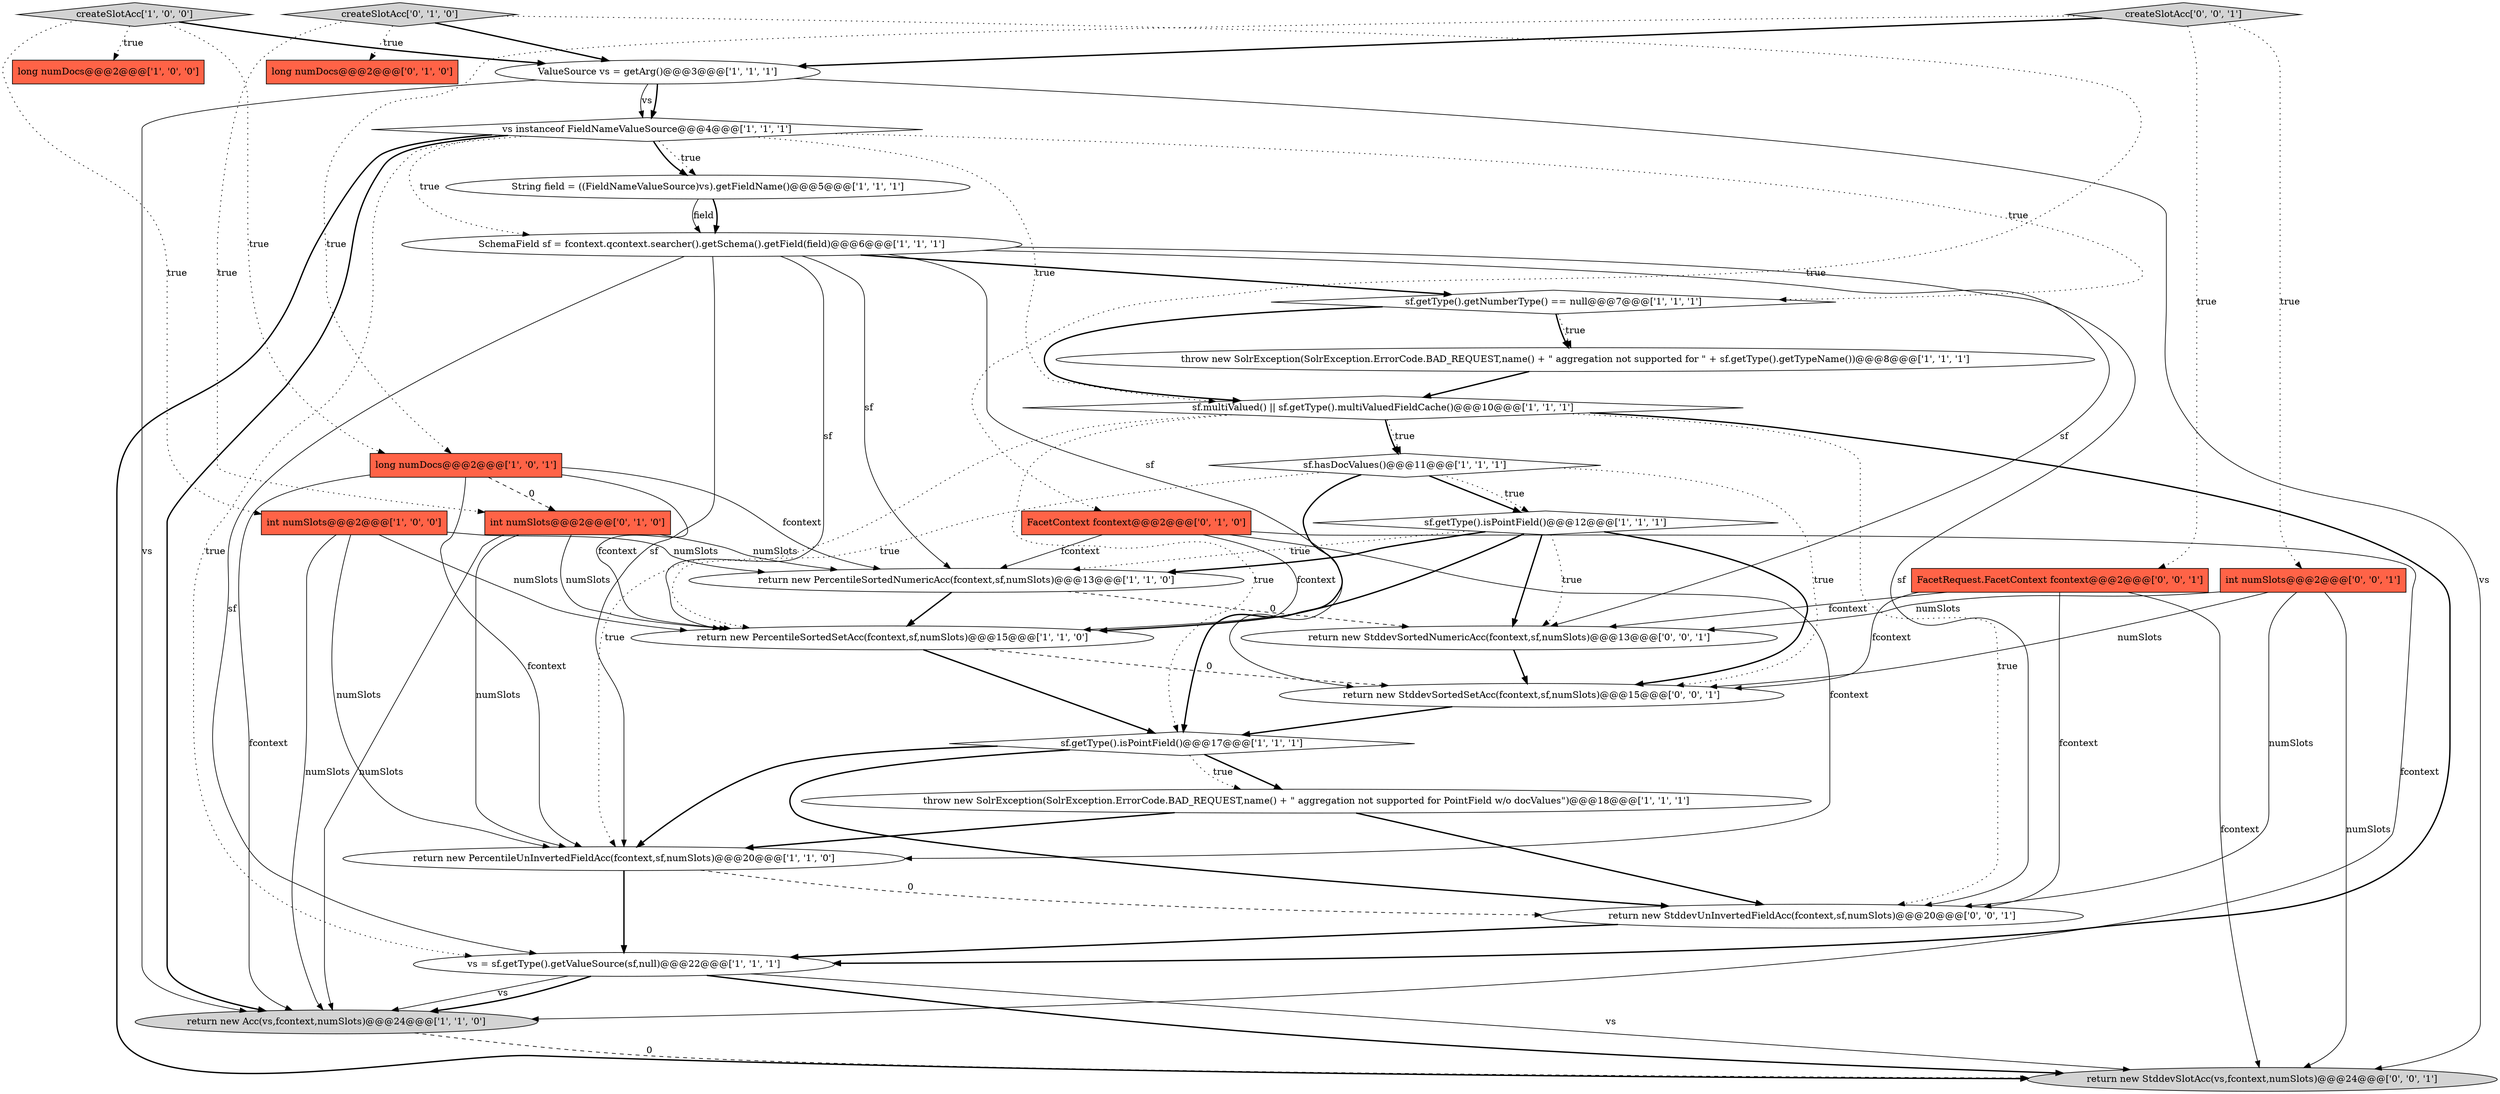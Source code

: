 digraph {
6 [style = filled, label = "sf.multiValued() || sf.getType().multiValuedFieldCache()@@@10@@@['1', '1', '1']", fillcolor = white, shape = diamond image = "AAA0AAABBB1BBB"];
13 [style = filled, label = "vs = sf.getType().getValueSource(sf,null)@@@22@@@['1', '1', '1']", fillcolor = white, shape = ellipse image = "AAA0AAABBB1BBB"];
8 [style = filled, label = "vs instanceof FieldNameValueSource@@@4@@@['1', '1', '1']", fillcolor = white, shape = diamond image = "AAA0AAABBB1BBB"];
5 [style = filled, label = "int numSlots@@@2@@@['1', '0', '0']", fillcolor = tomato, shape = box image = "AAA0AAABBB1BBB"];
4 [style = filled, label = "sf.getType().isPointField()@@@17@@@['1', '1', '1']", fillcolor = white, shape = diamond image = "AAA0AAABBB1BBB"];
30 [style = filled, label = "return new StddevSlotAcc(vs,fcontext,numSlots)@@@24@@@['0', '0', '1']", fillcolor = lightgray, shape = ellipse image = "AAA0AAABBB3BBB"];
11 [style = filled, label = "String field = ((FieldNameValueSource)vs).getFieldName()@@@5@@@['1', '1', '1']", fillcolor = white, shape = ellipse image = "AAA0AAABBB1BBB"];
16 [style = filled, label = "long numDocs@@@2@@@['1', '0', '0']", fillcolor = tomato, shape = box image = "AAA0AAABBB1BBB"];
26 [style = filled, label = "return new StddevUnInvertedFieldAcc(fcontext,sf,numSlots)@@@20@@@['0', '0', '1']", fillcolor = white, shape = ellipse image = "AAA0AAABBB3BBB"];
2 [style = filled, label = "sf.getType().getNumberType() == null@@@7@@@['1', '1', '1']", fillcolor = white, shape = diamond image = "AAA0AAABBB1BBB"];
27 [style = filled, label = "FacetRequest.FacetContext fcontext@@@2@@@['0', '0', '1']", fillcolor = tomato, shape = box image = "AAA0AAABBB3BBB"];
19 [style = filled, label = "throw new SolrException(SolrException.ErrorCode.BAD_REQUEST,name() + \" aggregation not supported for PointField w/o docValues\")@@@18@@@['1', '1', '1']", fillcolor = white, shape = ellipse image = "AAA0AAABBB1BBB"];
3 [style = filled, label = "throw new SolrException(SolrException.ErrorCode.BAD_REQUEST,name() + \" aggregation not supported for \" + sf.getType().getTypeName())@@@8@@@['1', '1', '1']", fillcolor = white, shape = ellipse image = "AAA0AAABBB1BBB"];
15 [style = filled, label = "SchemaField sf = fcontext.qcontext.searcher().getSchema().getField(field)@@@6@@@['1', '1', '1']", fillcolor = white, shape = ellipse image = "AAA0AAABBB1BBB"];
20 [style = filled, label = "FacetContext fcontext@@@2@@@['0', '1', '0']", fillcolor = tomato, shape = box image = "AAA0AAABBB2BBB"];
12 [style = filled, label = "sf.hasDocValues()@@@11@@@['1', '1', '1']", fillcolor = white, shape = diamond image = "AAA0AAABBB1BBB"];
24 [style = filled, label = "return new StddevSortedSetAcc(fcontext,sf,numSlots)@@@15@@@['0', '0', '1']", fillcolor = white, shape = ellipse image = "AAA0AAABBB3BBB"];
28 [style = filled, label = "createSlotAcc['0', '0', '1']", fillcolor = lightgray, shape = diamond image = "AAA0AAABBB3BBB"];
7 [style = filled, label = "createSlotAcc['1', '0', '0']", fillcolor = lightgray, shape = diamond image = "AAA0AAABBB1BBB"];
14 [style = filled, label = "return new PercentileUnInvertedFieldAcc(fcontext,sf,numSlots)@@@20@@@['1', '1', '0']", fillcolor = white, shape = ellipse image = "AAA0AAABBB1BBB"];
18 [style = filled, label = "long numDocs@@@2@@@['1', '0', '1']", fillcolor = tomato, shape = box image = "AAA0AAABBB1BBB"];
9 [style = filled, label = "return new PercentileSortedNumericAcc(fcontext,sf,numSlots)@@@13@@@['1', '1', '0']", fillcolor = white, shape = ellipse image = "AAA0AAABBB1BBB"];
23 [style = filled, label = "int numSlots@@@2@@@['0', '1', '0']", fillcolor = tomato, shape = box image = "AAA1AAABBB2BBB"];
0 [style = filled, label = "return new Acc(vs,fcontext,numSlots)@@@24@@@['1', '1', '0']", fillcolor = lightgray, shape = ellipse image = "AAA0AAABBB1BBB"];
17 [style = filled, label = "return new PercentileSortedSetAcc(fcontext,sf,numSlots)@@@15@@@['1', '1', '0']", fillcolor = white, shape = ellipse image = "AAA0AAABBB1BBB"];
22 [style = filled, label = "long numDocs@@@2@@@['0', '1', '0']", fillcolor = tomato, shape = box image = "AAA0AAABBB2BBB"];
10 [style = filled, label = "ValueSource vs = getArg()@@@3@@@['1', '1', '1']", fillcolor = white, shape = ellipse image = "AAA0AAABBB1BBB"];
1 [style = filled, label = "sf.getType().isPointField()@@@12@@@['1', '1', '1']", fillcolor = white, shape = diamond image = "AAA0AAABBB1BBB"];
25 [style = filled, label = "return new StddevSortedNumericAcc(fcontext,sf,numSlots)@@@13@@@['0', '0', '1']", fillcolor = white, shape = ellipse image = "AAA0AAABBB3BBB"];
21 [style = filled, label = "createSlotAcc['0', '1', '0']", fillcolor = lightgray, shape = diamond image = "AAA0AAABBB2BBB"];
29 [style = filled, label = "int numSlots@@@2@@@['0', '0', '1']", fillcolor = tomato, shape = box image = "AAA0AAABBB3BBB"];
15->17 [style = solid, label="sf"];
7->18 [style = dotted, label="true"];
4->26 [style = bold, label=""];
21->22 [style = dotted, label="true"];
12->1 [style = bold, label=""];
29->24 [style = solid, label="numSlots"];
29->25 [style = solid, label="numSlots"];
18->23 [style = dashed, label="0"];
3->6 [style = bold, label=""];
15->14 [style = solid, label="sf"];
17->4 [style = bold, label=""];
10->0 [style = solid, label="vs"];
23->9 [style = solid, label="numSlots"];
6->4 [style = dotted, label="true"];
4->19 [style = bold, label=""];
8->15 [style = dotted, label="true"];
9->17 [style = bold, label=""];
1->17 [style = bold, label=""];
6->12 [style = bold, label=""];
18->17 [style = solid, label="fcontext"];
18->14 [style = solid, label="fcontext"];
17->24 [style = dashed, label="0"];
5->17 [style = solid, label="numSlots"];
8->13 [style = dotted, label="true"];
20->14 [style = solid, label="fcontext"];
12->24 [style = dotted, label="true"];
8->11 [style = dotted, label="true"];
13->0 [style = solid, label="vs"];
2->3 [style = dotted, label="true"];
1->9 [style = bold, label=""];
26->13 [style = bold, label=""];
1->9 [style = dotted, label="true"];
5->9 [style = solid, label="numSlots"];
13->0 [style = bold, label=""];
27->30 [style = solid, label="fcontext"];
1->25 [style = dotted, label="true"];
14->13 [style = bold, label=""];
27->24 [style = solid, label="fcontext"];
15->26 [style = solid, label="sf"];
21->20 [style = dotted, label="true"];
29->26 [style = solid, label="numSlots"];
1->25 [style = bold, label=""];
15->2 [style = bold, label=""];
2->3 [style = bold, label=""];
7->5 [style = dotted, label="true"];
9->25 [style = dashed, label="0"];
20->0 [style = solid, label="fcontext"];
4->19 [style = dotted, label="true"];
19->26 [style = bold, label=""];
28->10 [style = bold, label=""];
19->14 [style = bold, label=""];
6->12 [style = dotted, label="true"];
27->25 [style = solid, label="fcontext"];
8->30 [style = bold, label=""];
12->1 [style = dotted, label="true"];
28->29 [style = dotted, label="true"];
5->14 [style = solid, label="numSlots"];
8->0 [style = bold, label=""];
5->0 [style = solid, label="numSlots"];
20->9 [style = solid, label="fcontext"];
13->30 [style = solid, label="vs"];
12->4 [style = bold, label=""];
24->4 [style = bold, label=""];
8->6 [style = dotted, label="true"];
10->8 [style = bold, label=""];
15->9 [style = solid, label="sf"];
6->26 [style = dotted, label="true"];
6->14 [style = dotted, label="true"];
8->2 [style = dotted, label="true"];
15->13 [style = solid, label="sf"];
11->15 [style = bold, label=""];
21->23 [style = dotted, label="true"];
28->27 [style = dotted, label="true"];
1->24 [style = bold, label=""];
21->10 [style = bold, label=""];
11->15 [style = solid, label="field"];
20->17 [style = solid, label="fcontext"];
27->26 [style = solid, label="fcontext"];
2->6 [style = bold, label=""];
7->16 [style = dotted, label="true"];
18->9 [style = solid, label="fcontext"];
18->0 [style = solid, label="fcontext"];
15->24 [style = solid, label="sf"];
13->30 [style = bold, label=""];
7->10 [style = bold, label=""];
10->30 [style = solid, label="vs"];
25->24 [style = bold, label=""];
23->0 [style = solid, label="numSlots"];
6->13 [style = bold, label=""];
23->14 [style = solid, label="numSlots"];
14->26 [style = dashed, label="0"];
12->17 [style = dotted, label="true"];
8->11 [style = bold, label=""];
15->25 [style = solid, label="sf"];
29->30 [style = solid, label="numSlots"];
0->30 [style = dashed, label="0"];
10->8 [style = solid, label="vs"];
4->14 [style = bold, label=""];
23->17 [style = solid, label="numSlots"];
28->18 [style = dotted, label="true"];
}
